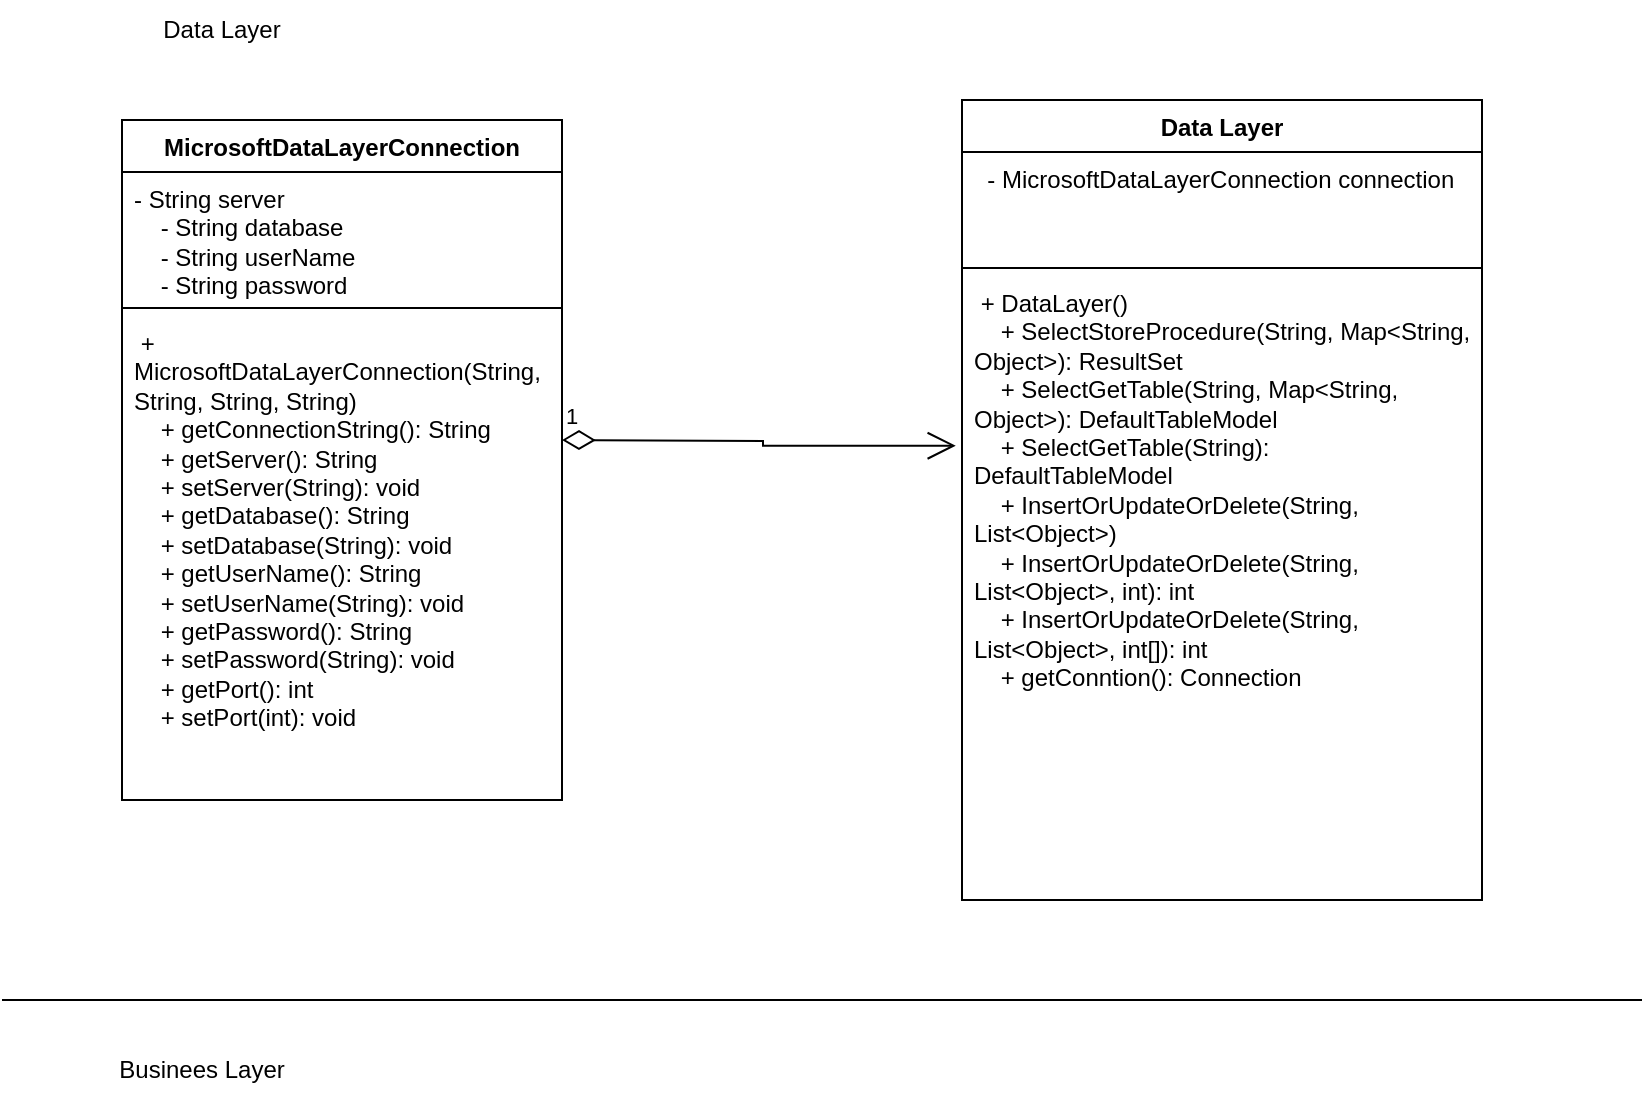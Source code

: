 <mxfile version="26.1.0">
  <diagram id="C5RBs43oDa-KdzZeNtuy" name="Page-1">
    <mxGraphModel dx="1434" dy="738" grid="1" gridSize="10" guides="1" tooltips="1" connect="1" arrows="1" fold="1" page="1" pageScale="1" pageWidth="827" pageHeight="1169" math="0" shadow="0">
      <root>
        <mxCell id="WIyWlLk6GJQsqaUBKTNV-0" />
        <mxCell id="WIyWlLk6GJQsqaUBKTNV-1" parent="WIyWlLk6GJQsqaUBKTNV-0" />
        <mxCell id="wrMVdQ6_cMTM91Hg_Pd6-0" value="MicrosoftDataLayerConnection" style="swimlane;fontStyle=1;align=center;verticalAlign=top;childLayout=stackLayout;horizontal=1;startSize=26;horizontalStack=0;resizeParent=1;resizeParentMax=0;resizeLast=0;collapsible=1;marginBottom=0;whiteSpace=wrap;html=1;" vertex="1" parent="WIyWlLk6GJQsqaUBKTNV-1">
          <mxGeometry x="60" y="80" width="220" height="340" as="geometry" />
        </mxCell>
        <mxCell id="wrMVdQ6_cMTM91Hg_Pd6-1" value="&lt;div&gt;- String server&lt;/div&gt;&lt;div&gt;&amp;nbsp; &amp;nbsp; - String database&lt;/div&gt;&lt;div&gt;&amp;nbsp; &amp;nbsp; - String userName&lt;/div&gt;&lt;div&gt;&amp;nbsp; &amp;nbsp; - String password&lt;/div&gt;&lt;div&gt;&amp;nbsp; &amp;nbsp; - int port&lt;/div&gt;" style="text;strokeColor=none;fillColor=none;align=left;verticalAlign=top;spacingLeft=4;spacingRight=4;overflow=hidden;rotatable=0;points=[[0,0.5],[1,0.5]];portConstraint=eastwest;whiteSpace=wrap;html=1;" vertex="1" parent="wrMVdQ6_cMTM91Hg_Pd6-0">
          <mxGeometry y="26" width="220" height="64" as="geometry" />
        </mxCell>
        <mxCell id="wrMVdQ6_cMTM91Hg_Pd6-2" value="" style="line;strokeWidth=1;fillColor=none;align=left;verticalAlign=middle;spacingTop=-1;spacingLeft=3;spacingRight=3;rotatable=0;labelPosition=right;points=[];portConstraint=eastwest;strokeColor=inherit;" vertex="1" parent="wrMVdQ6_cMTM91Hg_Pd6-0">
          <mxGeometry y="90" width="220" height="8" as="geometry" />
        </mxCell>
        <mxCell id="wrMVdQ6_cMTM91Hg_Pd6-3" value="&lt;div&gt;&amp;nbsp;+ MicrosoftDataLayerConnection(String, String, String, String)&lt;/div&gt;&lt;div&gt;&amp;nbsp; &amp;nbsp; + getConnectionString(): String&lt;/div&gt;&lt;div&gt;&amp;nbsp; &amp;nbsp; + getServer(): String&lt;/div&gt;&lt;div&gt;&amp;nbsp; &amp;nbsp; + setServer(String): void&lt;/div&gt;&lt;div&gt;&amp;nbsp; &amp;nbsp; + getDatabase(): String&lt;/div&gt;&lt;div&gt;&amp;nbsp; &amp;nbsp; + setDatabase(String): void&lt;/div&gt;&lt;div&gt;&amp;nbsp; &amp;nbsp; + getUserName(): String&lt;/div&gt;&lt;div&gt;&amp;nbsp; &amp;nbsp; + setUserName(String): void&lt;/div&gt;&lt;div&gt;&amp;nbsp; &amp;nbsp; + getPassword(): String&lt;/div&gt;&lt;div&gt;&amp;nbsp; &amp;nbsp; + setPassword(String): void&lt;/div&gt;&lt;div&gt;&amp;nbsp; &amp;nbsp; + getPort(): int&lt;/div&gt;&lt;div&gt;&amp;nbsp; &amp;nbsp; + setPort(int): void&lt;/div&gt;" style="text;strokeColor=none;fillColor=none;align=left;verticalAlign=top;spacingLeft=4;spacingRight=4;overflow=hidden;rotatable=0;points=[[0,0.5],[1,0.5]];portConstraint=eastwest;whiteSpace=wrap;html=1;" vertex="1" parent="wrMVdQ6_cMTM91Hg_Pd6-0">
          <mxGeometry y="98" width="220" height="242" as="geometry" />
        </mxCell>
        <mxCell id="wrMVdQ6_cMTM91Hg_Pd6-4" value="Data Layer" style="swimlane;fontStyle=1;align=center;verticalAlign=top;childLayout=stackLayout;horizontal=1;startSize=26;horizontalStack=0;resizeParent=1;resizeParentMax=0;resizeLast=0;collapsible=1;marginBottom=0;whiteSpace=wrap;html=1;" vertex="1" parent="WIyWlLk6GJQsqaUBKTNV-1">
          <mxGeometry x="480" y="70" width="260" height="400" as="geometry" />
        </mxCell>
        <mxCell id="wrMVdQ6_cMTM91Hg_Pd6-5" value="&amp;nbsp; - MicrosoftDataLayerConnection connection" style="text;strokeColor=none;fillColor=none;align=left;verticalAlign=top;spacingLeft=4;spacingRight=4;overflow=hidden;rotatable=0;points=[[0,0.5],[1,0.5]];portConstraint=eastwest;whiteSpace=wrap;html=1;" vertex="1" parent="wrMVdQ6_cMTM91Hg_Pd6-4">
          <mxGeometry y="26" width="260" height="54" as="geometry" />
        </mxCell>
        <mxCell id="wrMVdQ6_cMTM91Hg_Pd6-6" value="" style="line;strokeWidth=1;fillColor=none;align=left;verticalAlign=middle;spacingTop=-1;spacingLeft=3;spacingRight=3;rotatable=0;labelPosition=right;points=[];portConstraint=eastwest;strokeColor=inherit;" vertex="1" parent="wrMVdQ6_cMTM91Hg_Pd6-4">
          <mxGeometry y="80" width="260" height="8" as="geometry" />
        </mxCell>
        <mxCell id="wrMVdQ6_cMTM91Hg_Pd6-7" value="&lt;div&gt;&amp;nbsp;+ DataLayer()&lt;/div&gt;&lt;div&gt;&amp;nbsp; &amp;nbsp; + SelectStoreProcedure(String, Map&amp;lt;String, Object&amp;gt;): ResultSet&lt;/div&gt;&lt;div&gt;&amp;nbsp; &amp;nbsp; + SelectGetTable(String, Map&amp;lt;String, Object&amp;gt;): DefaultTableModel&lt;/div&gt;&lt;div&gt;&amp;nbsp; &amp;nbsp; + SelectGetTable(String): DefaultTableModel&lt;/div&gt;&lt;div&gt;&amp;nbsp; &amp;nbsp; + InsertOrUpdateOrDelete(String, List&amp;lt;Object&amp;gt;)&lt;/div&gt;&lt;div&gt;&amp;nbsp; &amp;nbsp; + InsertOrUpdateOrDelete(String, List&amp;lt;Object&amp;gt;, int): int&lt;/div&gt;&lt;div&gt;&amp;nbsp; &amp;nbsp; + InsertOrUpdateOrDelete(String, List&amp;lt;Object&amp;gt;, int[]): int&lt;/div&gt;&lt;div&gt;&amp;nbsp; &amp;nbsp; + getConntion(): Connection&lt;/div&gt;" style="text;strokeColor=none;fillColor=none;align=left;verticalAlign=top;spacingLeft=4;spacingRight=4;overflow=hidden;rotatable=0;points=[[0,0.5],[1,0.5]];portConstraint=eastwest;whiteSpace=wrap;html=1;" vertex="1" parent="wrMVdQ6_cMTM91Hg_Pd6-4">
          <mxGeometry y="88" width="260" height="312" as="geometry" />
        </mxCell>
        <mxCell id="wrMVdQ6_cMTM91Hg_Pd6-12" value="1" style="endArrow=open;html=1;endSize=12;startArrow=diamondThin;startSize=14;startFill=0;edgeStyle=orthogonalEdgeStyle;align=left;verticalAlign=bottom;rounded=0;entryX=-0.012;entryY=0.272;entryDx=0;entryDy=0;entryPerimeter=0;" edge="1" parent="WIyWlLk6GJQsqaUBKTNV-1" target="wrMVdQ6_cMTM91Hg_Pd6-7">
          <mxGeometry x="-1" y="3" relative="1" as="geometry">
            <mxPoint x="280" y="240" as="sourcePoint" />
            <mxPoint x="440" y="240" as="targetPoint" />
          </mxGeometry>
        </mxCell>
        <mxCell id="wrMVdQ6_cMTM91Hg_Pd6-15" value="" style="endArrow=none;html=1;rounded=0;" edge="1" parent="WIyWlLk6GJQsqaUBKTNV-1">
          <mxGeometry width="50" height="50" relative="1" as="geometry">
            <mxPoint y="520" as="sourcePoint" />
            <mxPoint x="820" y="520" as="targetPoint" />
          </mxGeometry>
        </mxCell>
        <mxCell id="wrMVdQ6_cMTM91Hg_Pd6-16" value="Data Layer" style="text;html=1;align=center;verticalAlign=middle;whiteSpace=wrap;rounded=0;" vertex="1" parent="WIyWlLk6GJQsqaUBKTNV-1">
          <mxGeometry x="20" y="20" width="180" height="30" as="geometry" />
        </mxCell>
        <mxCell id="wrMVdQ6_cMTM91Hg_Pd6-17" value="Businees Layer" style="text;html=1;align=center;verticalAlign=middle;whiteSpace=wrap;rounded=0;" vertex="1" parent="WIyWlLk6GJQsqaUBKTNV-1">
          <mxGeometry x="10" y="540" width="180" height="30" as="geometry" />
        </mxCell>
      </root>
    </mxGraphModel>
  </diagram>
</mxfile>
